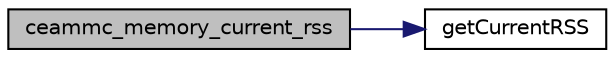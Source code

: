 digraph "ceammc_memory_current_rss"
{
  edge [fontname="Helvetica",fontsize="10",labelfontname="Helvetica",labelfontsize="10"];
  node [fontname="Helvetica",fontsize="10",shape=record];
  rankdir="LR";
  Node1 [label="ceammc_memory_current_rss",height=0.2,width=0.4,color="black", fillcolor="grey75", style="filled" fontcolor="black"];
  Node1 -> Node2 [color="midnightblue",fontsize="10",style="solid",fontname="Helvetica"];
  Node2 [label="getCurrentRSS",height=0.2,width=0.4,color="black", fillcolor="white", style="filled",URL="$memrss_8h.html#a04ca71f0a6ce75f1d8d1402edc70bcdc"];
}
